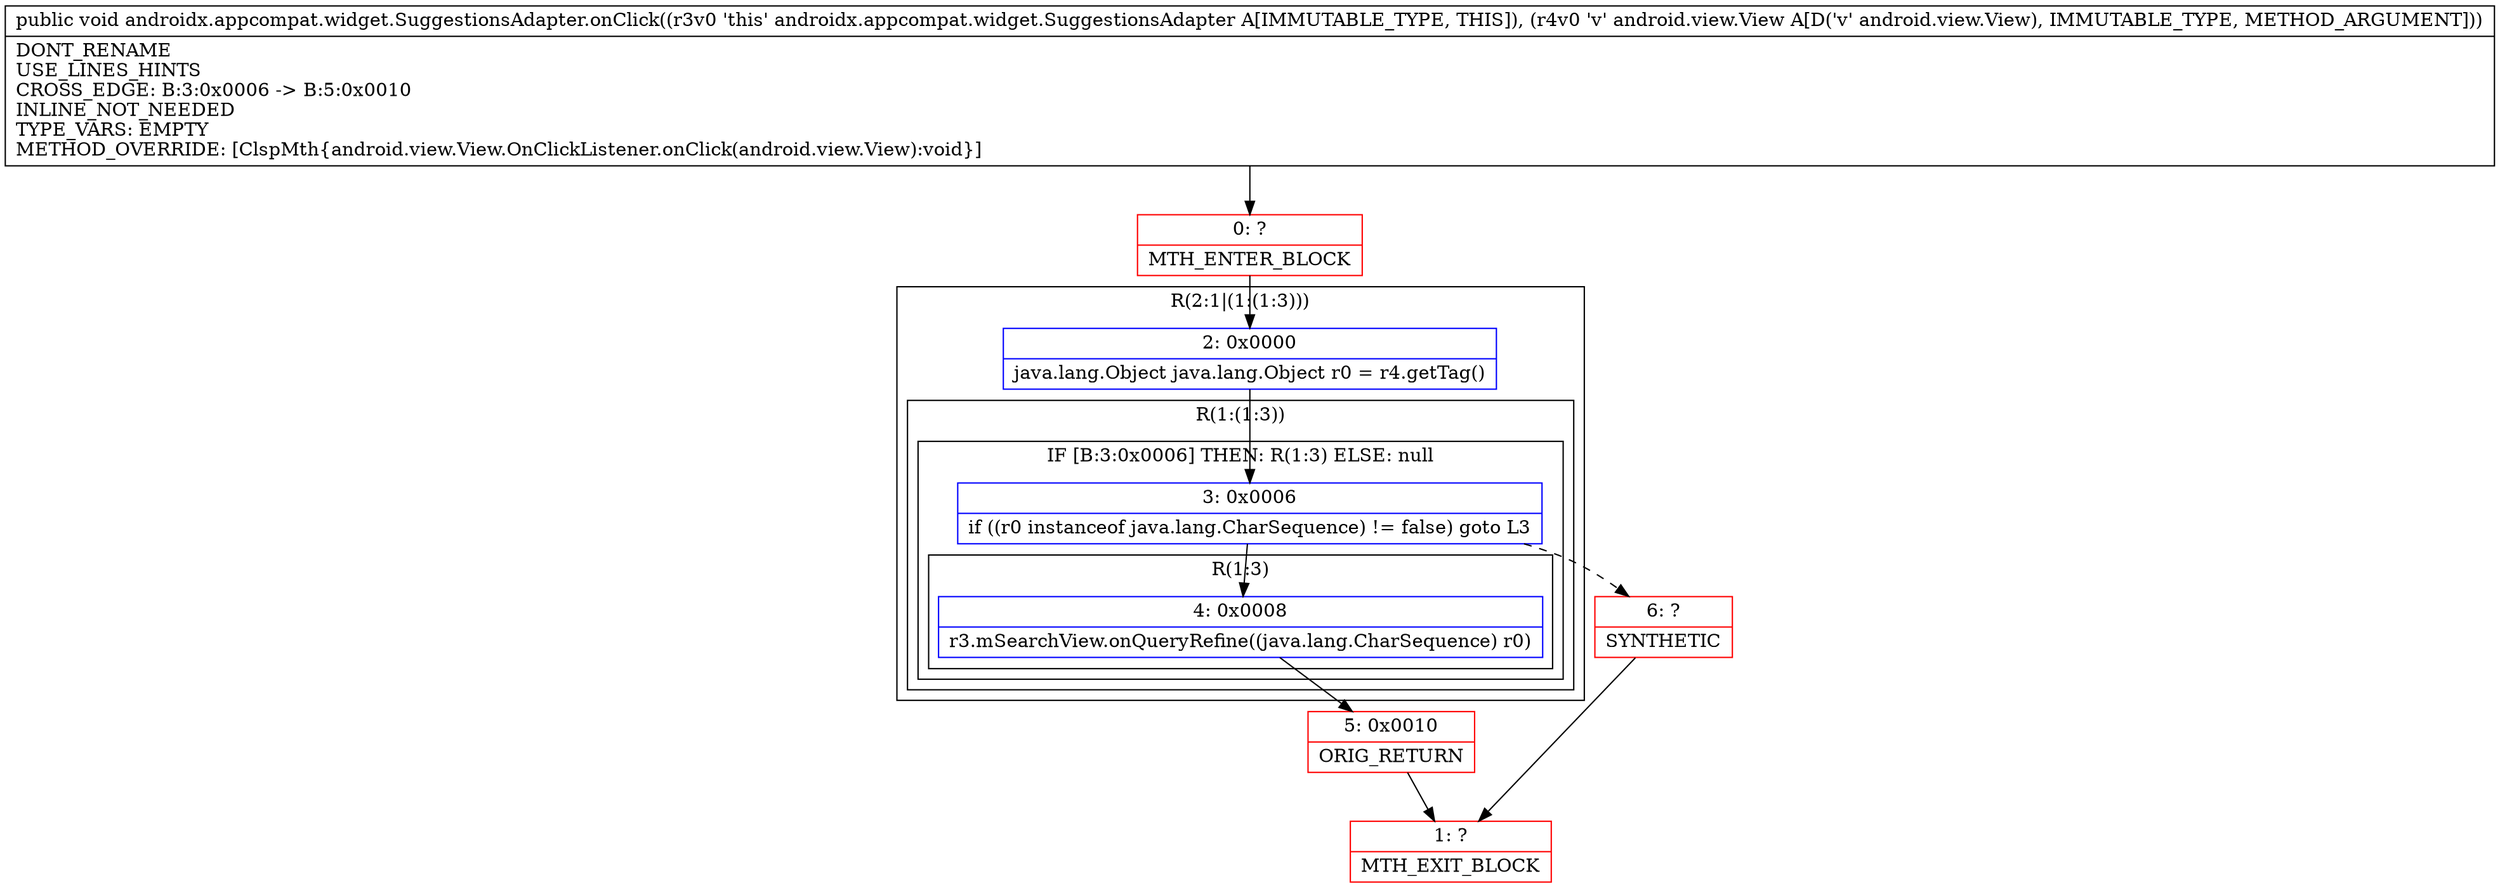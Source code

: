 digraph "CFG forandroidx.appcompat.widget.SuggestionsAdapter.onClick(Landroid\/view\/View;)V" {
subgraph cluster_Region_1344364728 {
label = "R(2:1|(1:(1:3)))";
node [shape=record,color=blue];
Node_2 [shape=record,label="{2\:\ 0x0000|java.lang.Object java.lang.Object r0 = r4.getTag()\l}"];
subgraph cluster_Region_328274217 {
label = "R(1:(1:3))";
node [shape=record,color=blue];
subgraph cluster_IfRegion_334773016 {
label = "IF [B:3:0x0006] THEN: R(1:3) ELSE: null";
node [shape=record,color=blue];
Node_3 [shape=record,label="{3\:\ 0x0006|if ((r0 instanceof java.lang.CharSequence) != false) goto L3\l}"];
subgraph cluster_Region_1683716391 {
label = "R(1:3)";
node [shape=record,color=blue];
Node_4 [shape=record,label="{4\:\ 0x0008|r3.mSearchView.onQueryRefine((java.lang.CharSequence) r0)\l}"];
}
}
}
}
Node_0 [shape=record,color=red,label="{0\:\ ?|MTH_ENTER_BLOCK\l}"];
Node_5 [shape=record,color=red,label="{5\:\ 0x0010|ORIG_RETURN\l}"];
Node_1 [shape=record,color=red,label="{1\:\ ?|MTH_EXIT_BLOCK\l}"];
Node_6 [shape=record,color=red,label="{6\:\ ?|SYNTHETIC\l}"];
MethodNode[shape=record,label="{public void androidx.appcompat.widget.SuggestionsAdapter.onClick((r3v0 'this' androidx.appcompat.widget.SuggestionsAdapter A[IMMUTABLE_TYPE, THIS]), (r4v0 'v' android.view.View A[D('v' android.view.View), IMMUTABLE_TYPE, METHOD_ARGUMENT]))  | DONT_RENAME\lUSE_LINES_HINTS\lCROSS_EDGE: B:3:0x0006 \-\> B:5:0x0010\lINLINE_NOT_NEEDED\lTYPE_VARS: EMPTY\lMETHOD_OVERRIDE: [ClspMth\{android.view.View.OnClickListener.onClick(android.view.View):void\}]\l}"];
MethodNode -> Node_0;Node_2 -> Node_3;
Node_3 -> Node_4;
Node_3 -> Node_6[style=dashed];
Node_4 -> Node_5;
Node_0 -> Node_2;
Node_5 -> Node_1;
Node_6 -> Node_1;
}


